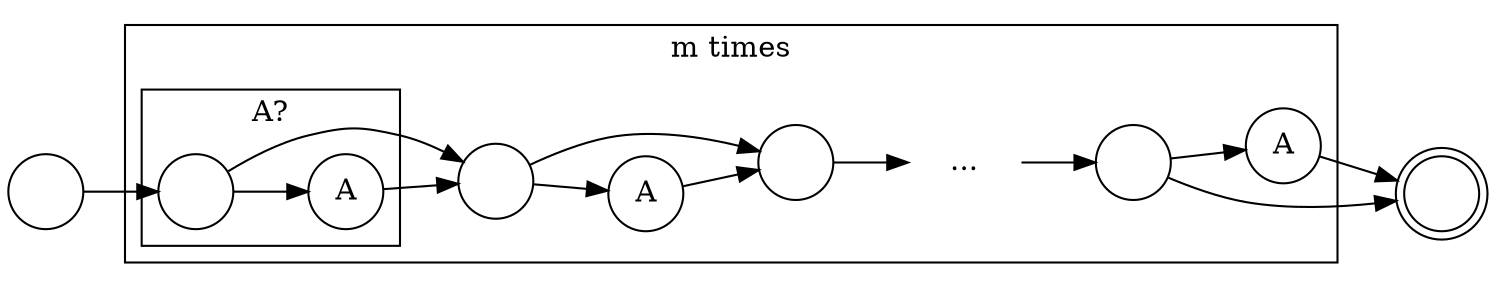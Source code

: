 digraph G {
  node [shape=circle, label=""]
  rankdir=LR
  
  init [label=""]
  init -> s1
  
  subgraph cluster0 {
    label="m times"
    
    subgraph cluster1 {
      label="A?"
      
      s1 [label=""]
      A1 [label="A"]
      s1 -> A1
    }
    s1 -> s2
    A1 -> s2
    
    s2 [label=""]
    A2 [label=A]
    s2 -> A2
    s2 -> s3
    A2 -> s3
    
    s3 -> ellipse
    
    ellipse [label="...", shape=none]
    ellipse -> sn
    
    sn [label=""]
    An [label=A]
    sn -> An
  }

  sn -> accept
  An -> accept

  accept [label="", shape=doublecircle]
  
}
